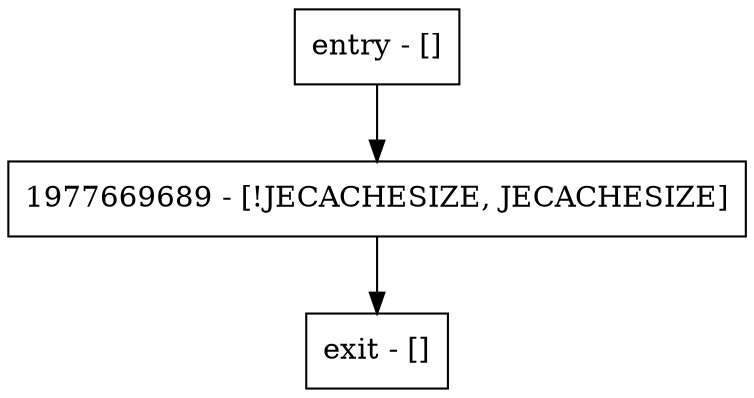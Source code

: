 digraph calculateMemorySize {
node [shape=record];
entry [label="entry - []"];
exit [label="exit - []"];
1977669689 [label="1977669689 - [!JECACHESIZE, JECACHESIZE]"];
entry;
exit;
entry -> 1977669689;
1977669689 -> exit;
}
